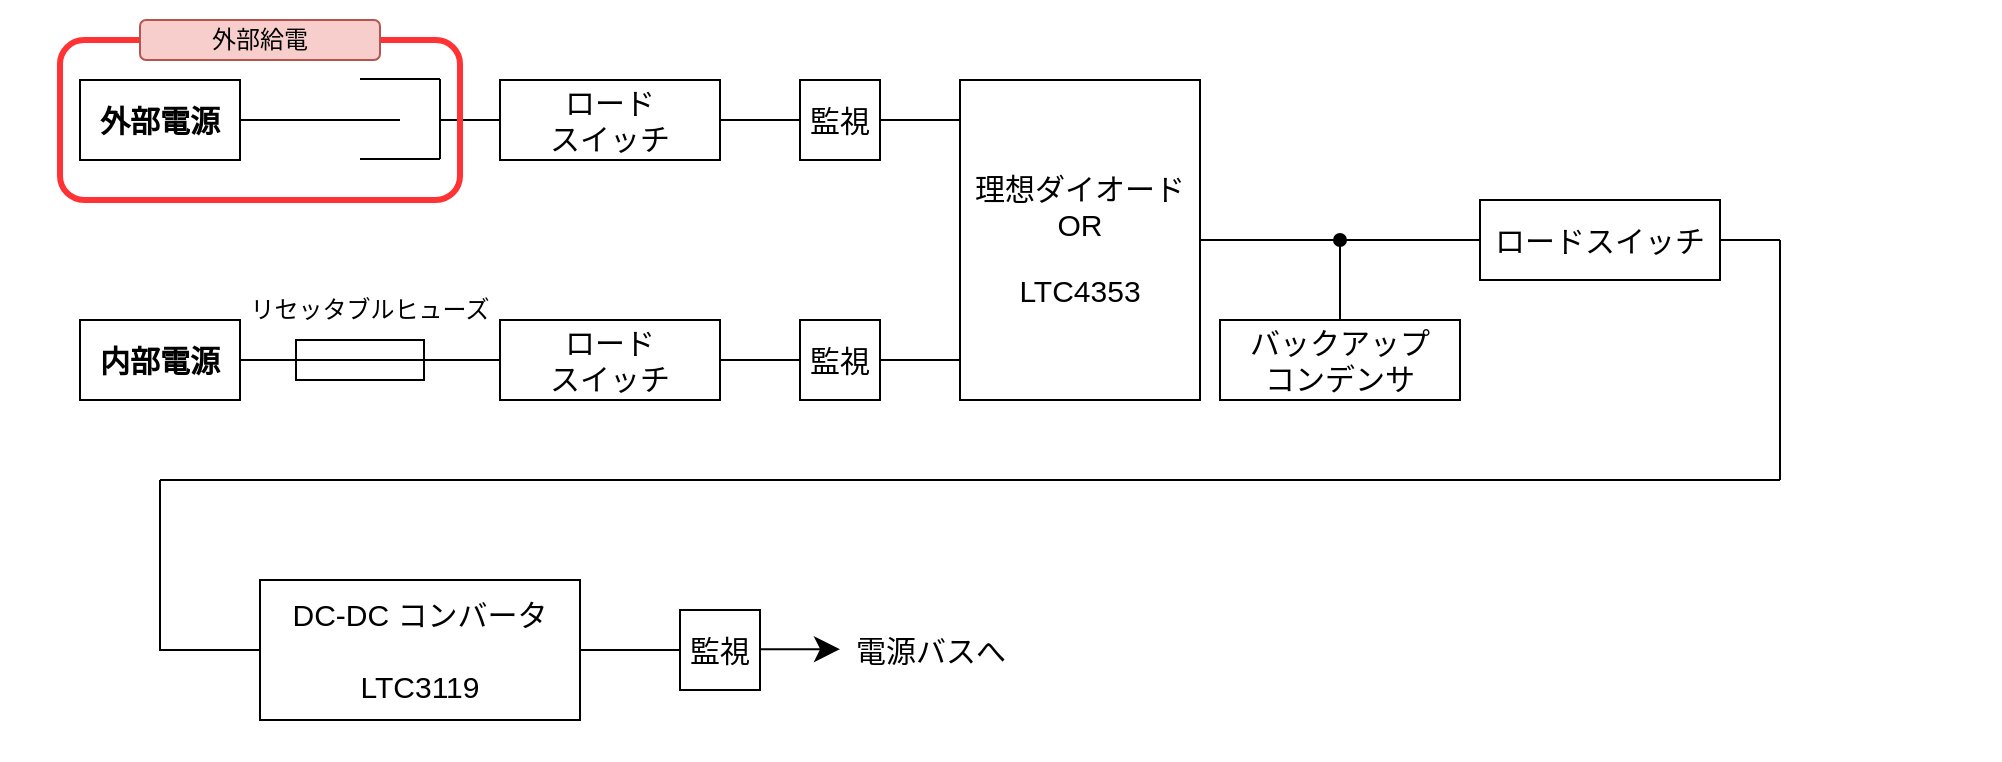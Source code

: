 <mxfile>
    <diagram id="ZYCeVWRgz8tfqIqH4R49" name="ページ1">
        <mxGraphModel dx="585" dy="469" grid="1" gridSize="10" guides="1" tooltips="1" connect="1" arrows="1" fold="1" page="1" pageScale="1" pageWidth="1169" pageHeight="827" math="0" shadow="0">
            <root>
                <mxCell id="0"/>
                <mxCell id="1" parent="0"/>
                <mxCell id="46" value="" style="rounded=0;whiteSpace=wrap;html=1;strokeColor=none;" parent="1" vertex="1">
                    <mxGeometry x="120" y="160" width="1000" height="380" as="geometry"/>
                </mxCell>
                <mxCell id="2" value="&lt;font style=&quot;font-size: 15px;&quot;&gt;&lt;b&gt;外部電源&lt;/b&gt;&lt;/font&gt;" style="rounded=0;whiteSpace=wrap;html=1;" parent="1" vertex="1">
                    <mxGeometry x="160" y="200" width="80" height="40" as="geometry"/>
                </mxCell>
                <mxCell id="3" value="&lt;font style=&quot;font-size: 15px;&quot;&gt;&lt;b&gt;内部電源&lt;/b&gt;&lt;/font&gt;" style="rounded=0;whiteSpace=wrap;html=1;" parent="1" vertex="1">
                    <mxGeometry x="160" y="320" width="80" height="40" as="geometry"/>
                </mxCell>
                <mxCell id="4" value="" style="endArrow=none;html=1;exitX=1;exitY=0.5;exitDx=0;exitDy=0;" parent="1" source="2" edge="1">
                    <mxGeometry width="50" height="50" relative="1" as="geometry">
                        <mxPoint x="310" y="310" as="sourcePoint"/>
                        <mxPoint x="320" y="220" as="targetPoint"/>
                    </mxGeometry>
                </mxCell>
                <mxCell id="8" value="" style="endArrow=none;html=1;" parent="1" edge="1">
                    <mxGeometry width="50" height="50" relative="1" as="geometry">
                        <mxPoint x="340" y="199.52" as="sourcePoint"/>
                        <mxPoint x="300" y="199.52" as="targetPoint"/>
                    </mxGeometry>
                </mxCell>
                <mxCell id="10" value="" style="endArrow=none;html=1;" parent="1" edge="1">
                    <mxGeometry width="50" height="50" relative="1" as="geometry">
                        <mxPoint x="340" y="239.52" as="sourcePoint"/>
                        <mxPoint x="300" y="239.52" as="targetPoint"/>
                    </mxGeometry>
                </mxCell>
                <mxCell id="13" value="" style="endArrow=none;html=1;" parent="1" edge="1">
                    <mxGeometry width="50" height="50" relative="1" as="geometry">
                        <mxPoint x="340" y="199.52" as="sourcePoint"/>
                        <mxPoint x="340" y="239.52" as="targetPoint"/>
                    </mxGeometry>
                </mxCell>
                <mxCell id="27" style="edgeStyle=none;html=1;entryX=0;entryY=0.5;entryDx=0;entryDy=0;endArrow=none;endFill=0;" parent="1" source="15" target="25" edge="1">
                    <mxGeometry relative="1" as="geometry"/>
                </mxCell>
                <mxCell id="15" value="&lt;font style=&quot;font-size: 15px;&quot;&gt;ロード&lt;/font&gt;&lt;div&gt;&lt;font style=&quot;font-size: 15px;&quot;&gt;スイッチ&lt;/font&gt;&lt;/div&gt;" style="rounded=0;whiteSpace=wrap;html=1;" parent="1" vertex="1">
                    <mxGeometry x="370" y="200" width="110" height="40" as="geometry"/>
                </mxCell>
                <mxCell id="28" style="edgeStyle=none;html=1;entryX=0;entryY=0.5;entryDx=0;entryDy=0;endArrow=none;endFill=0;" parent="1" source="16" target="26" edge="1">
                    <mxGeometry relative="1" as="geometry"/>
                </mxCell>
                <mxCell id="16" value="&lt;font style=&quot;font-size: 15px;&quot;&gt;ロード&lt;/font&gt;&lt;div&gt;&lt;font style=&quot;font-size: 15px;&quot;&gt;スイッチ&lt;/font&gt;&lt;/div&gt;" style="rounded=0;whiteSpace=wrap;html=1;" parent="1" vertex="1">
                    <mxGeometry x="370" y="320" width="110" height="40" as="geometry"/>
                </mxCell>
                <mxCell id="19" style="edgeStyle=none;html=1;entryX=0;entryY=0.5;entryDx=0;entryDy=0;endArrow=none;endFill=0;exitX=1;exitY=0.5;exitDx=0;exitDy=0;" parent="1" source="47" target="15" edge="1">
                    <mxGeometry relative="1" as="geometry">
                        <mxPoint x="390" y="220" as="sourcePoint"/>
                    </mxGeometry>
                </mxCell>
                <mxCell id="20" style="edgeStyle=none;html=1;endArrow=none;endFill=0;" parent="1" edge="1">
                    <mxGeometry relative="1" as="geometry">
                        <mxPoint x="340" y="220" as="targetPoint"/>
                        <mxPoint x="350" y="220" as="sourcePoint"/>
                    </mxGeometry>
                </mxCell>
                <mxCell id="24" style="edgeStyle=none;html=1;entryX=0;entryY=0.5;entryDx=0;entryDy=0;endArrow=none;endFill=0;" parent="1" target="16" edge="1">
                    <mxGeometry relative="1" as="geometry">
                        <mxPoint x="360" y="340" as="sourcePoint"/>
                    </mxGeometry>
                </mxCell>
                <mxCell id="30" style="edgeStyle=none;html=1;entryX=0;entryY=0.125;entryDx=0;entryDy=0;entryPerimeter=0;endArrow=none;endFill=0;" parent="1" source="25" target="29" edge="1">
                    <mxGeometry relative="1" as="geometry">
                        <mxPoint x="590" y="220" as="targetPoint"/>
                    </mxGeometry>
                </mxCell>
                <mxCell id="25" value="&lt;font style=&quot;font-size: 15px;&quot;&gt;監視&lt;/font&gt;" style="rounded=0;whiteSpace=wrap;html=1;" parent="1" vertex="1">
                    <mxGeometry x="520" y="200" width="40" height="40" as="geometry"/>
                </mxCell>
                <mxCell id="26" value="&lt;font style=&quot;font-size: 15px;&quot;&gt;監視&lt;/font&gt;" style="rounded=0;whiteSpace=wrap;html=1;" parent="1" vertex="1">
                    <mxGeometry x="520" y="320" width="40" height="40" as="geometry"/>
                </mxCell>
                <mxCell id="34" style="edgeStyle=none;html=1;entryX=0;entryY=0.5;entryDx=0;entryDy=0;endArrow=none;endFill=0;" parent="1" source="29" target="33" edge="1">
                    <mxGeometry relative="1" as="geometry"/>
                </mxCell>
                <mxCell id="29" value="&lt;font style=&quot;font-size: 15px;&quot;&gt;理想ダイオードOR&lt;/font&gt;&lt;div&gt;&lt;br&gt;&lt;/div&gt;&lt;div&gt;&lt;span style=&quot;font-size: 15px;&quot;&gt;LTC4353&lt;/span&gt;&lt;/div&gt;" style="rounded=0;whiteSpace=wrap;html=1;" parent="1" vertex="1">
                    <mxGeometry x="600" y="200" width="120" height="160" as="geometry"/>
                </mxCell>
                <mxCell id="31" style="edgeStyle=none;html=1;entryX=0;entryY=0.875;entryDx=0;entryDy=0;entryPerimeter=0;endArrow=none;endFill=0;" parent="1" source="26" target="29" edge="1">
                    <mxGeometry relative="1" as="geometry"/>
                </mxCell>
                <mxCell id="35" style="edgeStyle=none;html=1;endArrow=oval;endFill=1;" parent="1" source="32" edge="1">
                    <mxGeometry relative="1" as="geometry">
                        <mxPoint x="790" y="280" as="targetPoint"/>
                    </mxGeometry>
                </mxCell>
                <mxCell id="32" value="&lt;font style=&quot;font-size: 15px;&quot;&gt;バックアップ&lt;/font&gt;&lt;div&gt;&lt;font style=&quot;font-size: 15px;&quot;&gt;コンデンサ&lt;/font&gt;&lt;/div&gt;" style="rounded=0;whiteSpace=wrap;html=1;" parent="1" vertex="1">
                    <mxGeometry x="730" y="320" width="120" height="40" as="geometry"/>
                </mxCell>
                <mxCell id="33" value="&lt;font style=&quot;font-size: 15px;&quot;&gt;ロードスイッチ&lt;/font&gt;" style="rounded=0;whiteSpace=wrap;html=1;" parent="1" vertex="1">
                    <mxGeometry x="860" y="260" width="120" height="40" as="geometry"/>
                </mxCell>
                <mxCell id="37" value="" style="endArrow=none;html=1;exitX=1;exitY=0.5;exitDx=0;exitDy=0;" parent="1" source="33" edge="1">
                    <mxGeometry width="50" height="50" relative="1" as="geometry">
                        <mxPoint x="1050" y="280" as="sourcePoint"/>
                        <mxPoint x="1010" y="280" as="targetPoint"/>
                    </mxGeometry>
                </mxCell>
                <mxCell id="38" value="" style="endArrow=none;html=1;" parent="1" edge="1">
                    <mxGeometry width="50" height="50" relative="1" as="geometry">
                        <mxPoint x="1010" y="400" as="sourcePoint"/>
                        <mxPoint x="1010" y="280" as="targetPoint"/>
                    </mxGeometry>
                </mxCell>
                <mxCell id="39" value="" style="endArrow=none;html=1;" parent="1" edge="1">
                    <mxGeometry width="50" height="50" relative="1" as="geometry">
                        <mxPoint x="1010" y="400" as="sourcePoint"/>
                        <mxPoint x="200" y="400" as="targetPoint"/>
                    </mxGeometry>
                </mxCell>
                <mxCell id="40" value="" style="endArrow=none;html=1;rounded=0;strokeWidth=1;edgeStyle=elbowEdgeStyle;exitX=0;exitY=0.5;exitDx=0;exitDy=0;" parent="1" source="55" edge="1">
                    <mxGeometry width="50" height="50" relative="1" as="geometry">
                        <mxPoint x="200" y="500" as="sourcePoint"/>
                        <mxPoint x="200" y="400" as="targetPoint"/>
                        <Array as="points">
                            <mxPoint x="200" y="450"/>
                        </Array>
                    </mxGeometry>
                </mxCell>
                <mxCell id="44" style="edgeStyle=none;html=1;strokeWidth=1;endSize=10;" parent="1" edge="1">
                    <mxGeometry relative="1" as="geometry">
                        <mxPoint x="540" y="484.58" as="targetPoint"/>
                        <mxPoint x="500" y="484.58" as="sourcePoint"/>
                    </mxGeometry>
                </mxCell>
                <mxCell id="41" value="&lt;font style=&quot;font-size: 15px;&quot;&gt;監視&lt;/font&gt;" style="rounded=0;whiteSpace=wrap;html=1;" parent="1" vertex="1">
                    <mxGeometry x="460" y="465" width="40" height="40" as="geometry"/>
                </mxCell>
                <mxCell id="45" value="&lt;font style=&quot;font-size: 15px;&quot;&gt;電源バスへ&lt;/font&gt;" style="text;html=1;align=center;verticalAlign=middle;resizable=0;points=[];autosize=1;strokeColor=none;fillColor=none;" parent="1" vertex="1">
                    <mxGeometry x="535" y="470" width="100" height="30" as="geometry"/>
                </mxCell>
                <mxCell id="47" value="" style="rounded=1;whiteSpace=wrap;html=1;fillColor=none;strokeColor=#FF3333;strokeWidth=3;" parent="1" vertex="1">
                    <mxGeometry x="150" y="180" width="200" height="80" as="geometry"/>
                </mxCell>
                <mxCell id="48" value="外部給電" style="rounded=1;whiteSpace=wrap;html=1;fillColor=#f8cecc;strokeColor=#b85450;" parent="1" vertex="1">
                    <mxGeometry x="190" y="170" width="120" height="20" as="geometry"/>
                </mxCell>
                <mxCell id="51" style="edgeStyle=none;html=1;endArrow=none;endFill=0;" edge="1" parent="1" source="49" target="3">
                    <mxGeometry relative="1" as="geometry"/>
                </mxCell>
                <mxCell id="52" style="edgeStyle=none;html=1;endArrow=none;endFill=0;" edge="1" parent="1" source="49" target="16">
                    <mxGeometry relative="1" as="geometry"/>
                </mxCell>
                <mxCell id="49" value="" style="pointerEvents=1;verticalLabelPosition=bottom;shadow=0;dashed=0;align=center;html=1;verticalAlign=top;shape=mxgraph.electrical.miscellaneous.fuse_2;" vertex="1" parent="1">
                    <mxGeometry x="250" y="330" width="100" height="20" as="geometry"/>
                </mxCell>
                <mxCell id="53" value="リセッタブルヒューズ" style="text;html=1;align=center;verticalAlign=middle;whiteSpace=wrap;rounded=0;" vertex="1" parent="1">
                    <mxGeometry x="240" y="300" width="130" height="30" as="geometry"/>
                </mxCell>
                <mxCell id="56" style="edgeStyle=none;html=1;entryX=0;entryY=0.5;entryDx=0;entryDy=0;endArrow=none;endFill=0;" edge="1" parent="1" source="55" target="41">
                    <mxGeometry relative="1" as="geometry"/>
                </mxCell>
                <mxCell id="55" value="&lt;span style=&quot;font-size: 15px;&quot;&gt;DC-DC コンバータ&lt;/span&gt;&lt;div&gt;&lt;span style=&quot;font-size: 15px;&quot;&gt;&lt;br&gt;&lt;/span&gt;&lt;/div&gt;&lt;div&gt;&lt;span style=&quot;font-size: 15px;&quot;&gt;LTC3119&lt;/span&gt;&lt;/div&gt;" style="rounded=0;whiteSpace=wrap;html=1;" vertex="1" parent="1">
                    <mxGeometry x="250" y="450" width="160" height="70" as="geometry"/>
                </mxCell>
            </root>
        </mxGraphModel>
    </diagram>
</mxfile>